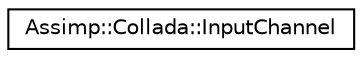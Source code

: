 digraph "Graphical Class Hierarchy"
{
  edge [fontname="Helvetica",fontsize="10",labelfontname="Helvetica",labelfontsize="10"];
  node [fontname="Helvetica",fontsize="10",shape=record];
  rankdir="LR";
  Node1 [label="Assimp::Collada::InputChannel",height=0.2,width=0.4,color="black", fillcolor="white", style="filled",URL="$struct_assimp_1_1_collada_1_1_input_channel.html"];
}
